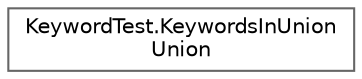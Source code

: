 digraph "Graphical Class Hierarchy"
{
 // LATEX_PDF_SIZE
  bgcolor="transparent";
  edge [fontname=Helvetica,fontsize=10,labelfontname=Helvetica,labelfontsize=10];
  node [fontname=Helvetica,fontsize=10,shape=box,height=0.2,width=0.4];
  rankdir="LR";
  Node0 [id="Node000000",label="KeywordTest.KeywordsInUnion\lUnion",height=0.2,width=0.4,color="grey40", fillcolor="white", style="filled",URL="$classKeywordTest_1_1KeywordsInUnionUnion.html",tooltip=" "];
}
